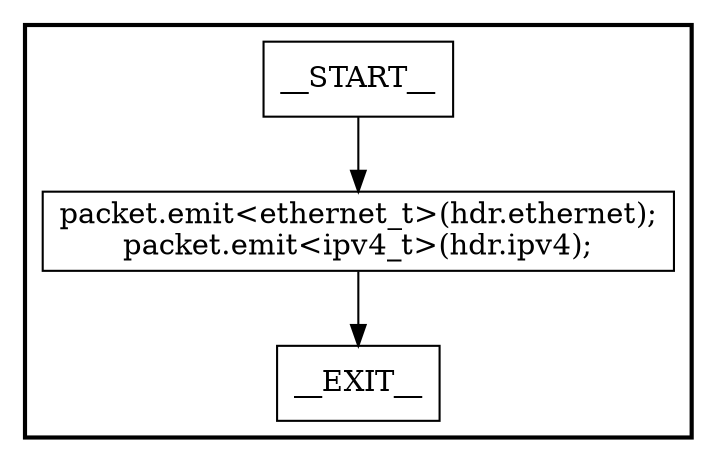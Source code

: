 digraph MyDeparser {
subgraph cluster {
graph [
label="", labeljust=r, style=bold];
0[label=__START__, margin="", shape=rectangle, style=solid];
1[label=__EXIT__, margin="", shape=rectangle, style=solid];
2[label="packet.emit<ethernet_t>(hdr.ethernet);
packet.emit<ipv4_t>(hdr.ipv4);", margin="", shape=rectangle, style=solid];
0 -> 2[label=""];
2 -> 1[label=""];
}
}
